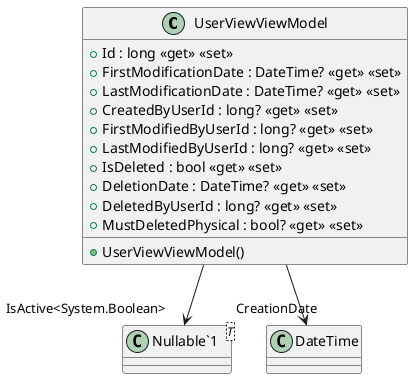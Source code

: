 @startuml
class UserViewViewModel {
    + UserViewViewModel()
    + Id : long <<get>> <<set>>
    + FirstModificationDate : DateTime? <<get>> <<set>>
    + LastModificationDate : DateTime? <<get>> <<set>>
    + CreatedByUserId : long? <<get>> <<set>>
    + FirstModifiedByUserId : long? <<get>> <<set>>
    + LastModifiedByUserId : long? <<get>> <<set>>
    + IsDeleted : bool <<get>> <<set>>
    + DeletionDate : DateTime? <<get>> <<set>>
    + DeletedByUserId : long? <<get>> <<set>>
    + MustDeletedPhysical : bool? <<get>> <<set>>
}
class "Nullable`1"<T> {
}
UserViewViewModel --> "CreationDate" DateTime
UserViewViewModel --> "IsActive<System.Boolean>" "Nullable`1"
@enduml
